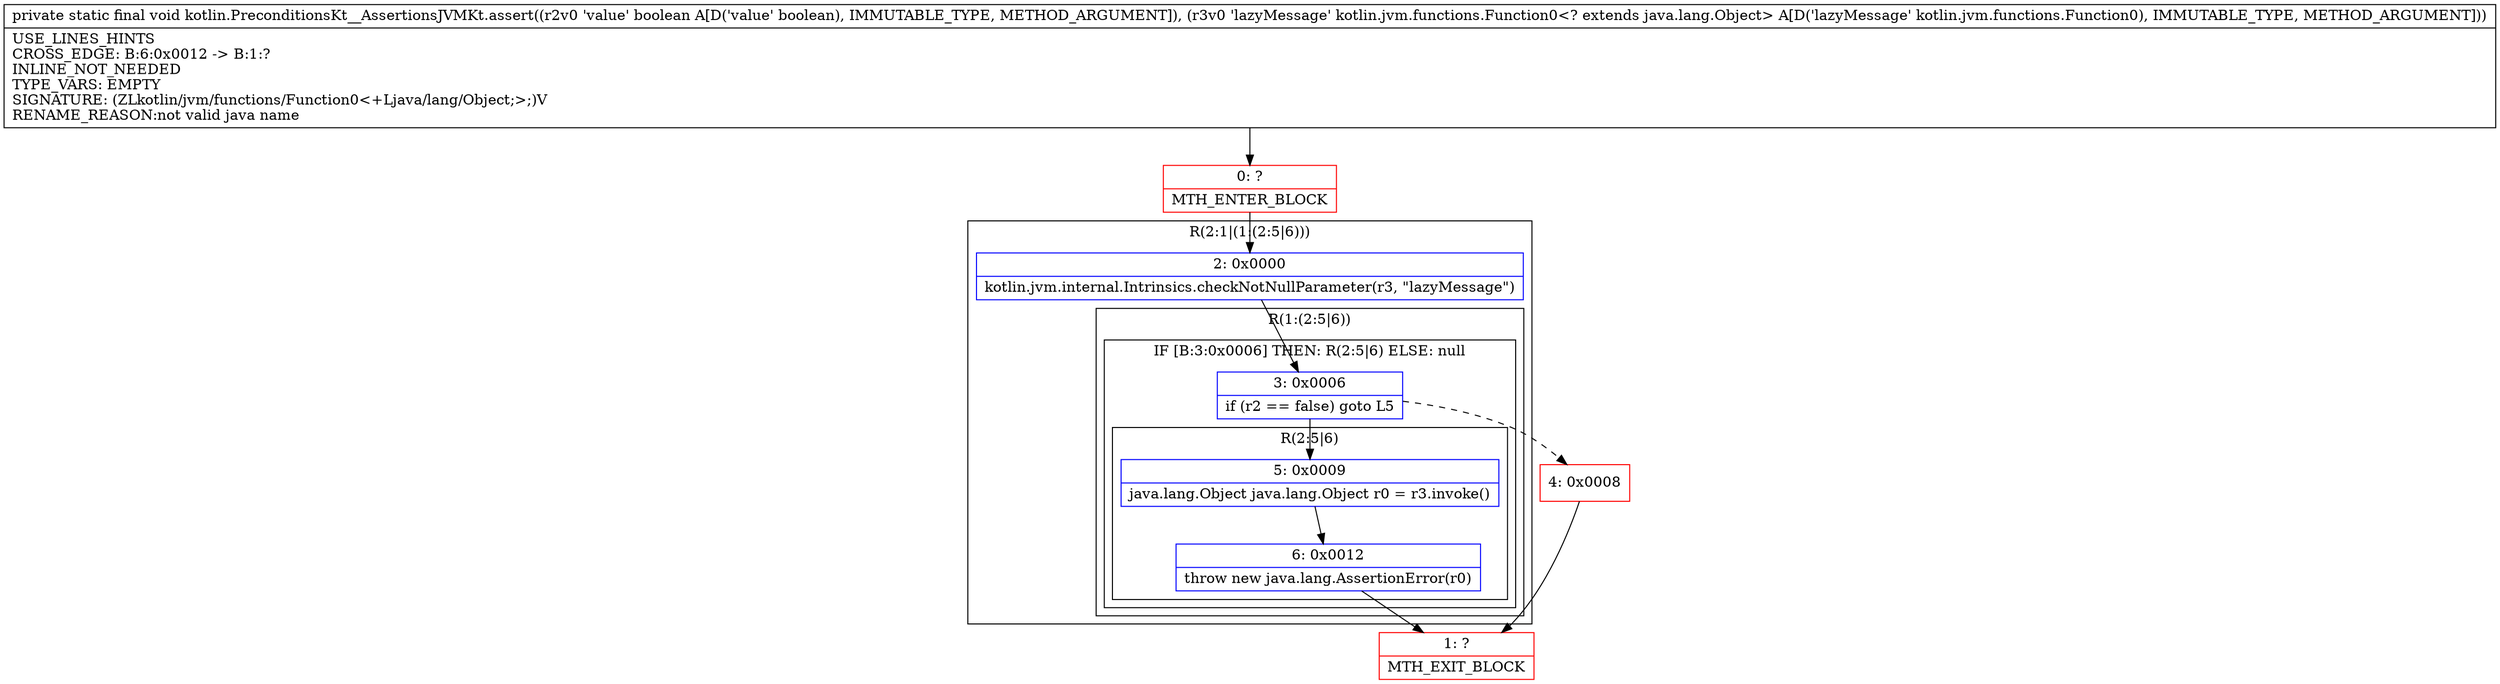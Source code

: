 digraph "CFG forkotlin.PreconditionsKt__AssertionsJVMKt.assert(ZLkotlin\/jvm\/functions\/Function0;)V" {
subgraph cluster_Region_1456795979 {
label = "R(2:1|(1:(2:5|6)))";
node [shape=record,color=blue];
Node_2 [shape=record,label="{2\:\ 0x0000|kotlin.jvm.internal.Intrinsics.checkNotNullParameter(r3, \"lazyMessage\")\l}"];
subgraph cluster_Region_1960111108 {
label = "R(1:(2:5|6))";
node [shape=record,color=blue];
subgraph cluster_IfRegion_400738957 {
label = "IF [B:3:0x0006] THEN: R(2:5|6) ELSE: null";
node [shape=record,color=blue];
Node_3 [shape=record,label="{3\:\ 0x0006|if (r2 == false) goto L5\l}"];
subgraph cluster_Region_1005511285 {
label = "R(2:5|6)";
node [shape=record,color=blue];
Node_5 [shape=record,label="{5\:\ 0x0009|java.lang.Object java.lang.Object r0 = r3.invoke()\l}"];
Node_6 [shape=record,label="{6\:\ 0x0012|throw new java.lang.AssertionError(r0)\l}"];
}
}
}
}
Node_0 [shape=record,color=red,label="{0\:\ ?|MTH_ENTER_BLOCK\l}"];
Node_4 [shape=record,color=red,label="{4\:\ 0x0008}"];
Node_1 [shape=record,color=red,label="{1\:\ ?|MTH_EXIT_BLOCK\l}"];
MethodNode[shape=record,label="{private static final void kotlin.PreconditionsKt__AssertionsJVMKt.assert((r2v0 'value' boolean A[D('value' boolean), IMMUTABLE_TYPE, METHOD_ARGUMENT]), (r3v0 'lazyMessage' kotlin.jvm.functions.Function0\<? extends java.lang.Object\> A[D('lazyMessage' kotlin.jvm.functions.Function0), IMMUTABLE_TYPE, METHOD_ARGUMENT]))  | USE_LINES_HINTS\lCROSS_EDGE: B:6:0x0012 \-\> B:1:?\lINLINE_NOT_NEEDED\lTYPE_VARS: EMPTY\lSIGNATURE: (ZLkotlin\/jvm\/functions\/Function0\<+Ljava\/lang\/Object;\>;)V\lRENAME_REASON:not valid java name\l}"];
MethodNode -> Node_0;Node_2 -> Node_3;
Node_3 -> Node_4[style=dashed];
Node_3 -> Node_5;
Node_5 -> Node_6;
Node_6 -> Node_1;
Node_0 -> Node_2;
Node_4 -> Node_1;
}

